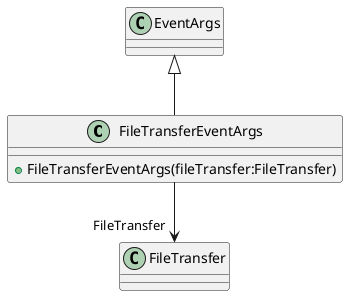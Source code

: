 @startuml
class FileTransferEventArgs {
    + FileTransferEventArgs(fileTransfer:FileTransfer)
}
EventArgs <|-- FileTransferEventArgs
FileTransferEventArgs --> "FileTransfer" FileTransfer
@enduml
